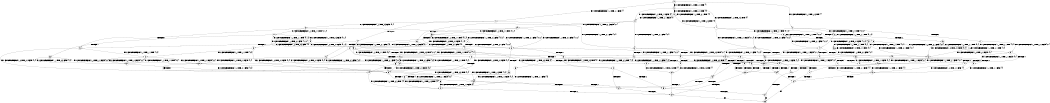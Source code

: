 digraph BCG {
size = "7, 10.5";
center = TRUE;
node [shape = circle];
0 [peripheries = 2];
0 -> 1 [label = "EX !1 !ATOMIC_EXCH_BRANCH (1, +1, TRUE, +1, 1, FALSE) !{}"];
0 -> 2 [label = "EX !2 !ATOMIC_EXCH_BRANCH (1, +1, TRUE, +0, 3, TRUE) !{}"];
0 -> 3 [label = "EX !0 !ATOMIC_EXCH_BRANCH (1, +0, TRUE, +0, 1, TRUE) !{}"];
1 -> 4 [label = "TERMINATE !1"];
1 -> 5 [label = "EX !2 !ATOMIC_EXCH_BRANCH (1, +1, TRUE, +0, 3, FALSE) !{0, 1}"];
1 -> 6 [label = "EX !0 !ATOMIC_EXCH_BRANCH (1, +0, TRUE, +0, 1, FALSE) !{0, 1}"];
2 -> 7 [label = "TERMINATE !2"];
2 -> 8 [label = "EX !1 !ATOMIC_EXCH_BRANCH (1, +1, TRUE, +1, 1, TRUE) !{0, 1, 2}"];
2 -> 9 [label = "EX !0 !ATOMIC_EXCH_BRANCH (1, +0, TRUE, +0, 1, FALSE) !{0, 1, 2}"];
3 -> 10 [label = "EX !1 !ATOMIC_EXCH_BRANCH (1, +1, TRUE, +1, 1, FALSE) !{0}"];
3 -> 11 [label = "EX !2 !ATOMIC_EXCH_BRANCH (1, +1, TRUE, +0, 3, TRUE) !{0}"];
3 -> 12 [label = "EX !0 !ATOMIC_EXCH_BRANCH (1, +0, TRUE, +0, 1, TRUE) !{0}"];
4 -> 13 [label = "EX !2 !ATOMIC_EXCH_BRANCH (1, +1, TRUE, +0, 3, FALSE) !{0}"];
4 -> 14 [label = "EX !0 !ATOMIC_EXCH_BRANCH (1, +0, TRUE, +0, 1, FALSE) !{0}"];
5 -> 15 [label = "TERMINATE !1"];
5 -> 16 [label = "EX !0 !ATOMIC_EXCH_BRANCH (1, +0, TRUE, +0, 1, FALSE) !{0, 1, 2}"];
5 -> 17 [label = "EX !2 !ATOMIC_EXCH_BRANCH (1, +1, TRUE, +1, 1, TRUE) !{0, 1, 2}"];
6 -> 18 [label = "TERMINATE !1"];
6 -> 19 [label = "TERMINATE !0"];
6 -> 20 [label = "EX !2 !ATOMIC_EXCH_BRANCH (1, +1, TRUE, +0, 3, TRUE) !{0, 1}"];
7 -> 21 [label = "EX !1 !ATOMIC_EXCH_BRANCH (1, +1, TRUE, +1, 1, TRUE) !{0, 1}"];
7 -> 22 [label = "EX !0 !ATOMIC_EXCH_BRANCH (1, +0, TRUE, +0, 1, FALSE) !{0, 1}"];
8 -> 23 [label = "TERMINATE !2"];
8 -> 24 [label = "EX !0 !ATOMIC_EXCH_BRANCH (1, +0, TRUE, +0, 1, FALSE) !{0, 1, 2}"];
8 -> 8 [label = "EX !1 !ATOMIC_EXCH_BRANCH (1, +1, TRUE, +1, 1, TRUE) !{0, 1, 2}"];
9 -> 25 [label = "TERMINATE !2"];
9 -> 26 [label = "TERMINATE !0"];
9 -> 27 [label = "EX !1 !ATOMIC_EXCH_BRANCH (1, +1, TRUE, +1, 1, FALSE) !{0, 1, 2}"];
10 -> 28 [label = "TERMINATE !1"];
10 -> 29 [label = "EX !2 !ATOMIC_EXCH_BRANCH (1, +1, TRUE, +0, 3, FALSE) !{0, 1}"];
10 -> 6 [label = "EX !0 !ATOMIC_EXCH_BRANCH (1, +0, TRUE, +0, 1, FALSE) !{0, 1}"];
11 -> 30 [label = "TERMINATE !2"];
11 -> 31 [label = "EX !1 !ATOMIC_EXCH_BRANCH (1, +1, TRUE, +1, 1, TRUE) !{0, 1, 2}"];
11 -> 9 [label = "EX !0 !ATOMIC_EXCH_BRANCH (1, +0, TRUE, +0, 1, FALSE) !{0, 1, 2}"];
12 -> 10 [label = "EX !1 !ATOMIC_EXCH_BRANCH (1, +1, TRUE, +1, 1, FALSE) !{0}"];
12 -> 11 [label = "EX !2 !ATOMIC_EXCH_BRANCH (1, +1, TRUE, +0, 3, TRUE) !{0}"];
12 -> 12 [label = "EX !0 !ATOMIC_EXCH_BRANCH (1, +0, TRUE, +0, 1, TRUE) !{0}"];
13 -> 32 [label = "EX !0 !ATOMIC_EXCH_BRANCH (1, +0, TRUE, +0, 1, FALSE) !{0, 2}"];
13 -> 33 [label = "EX !2 !ATOMIC_EXCH_BRANCH (1, +1, TRUE, +1, 1, TRUE) !{0, 2}"];
14 -> 34 [label = "TERMINATE !0"];
14 -> 35 [label = "EX !2 !ATOMIC_EXCH_BRANCH (1, +1, TRUE, +0, 3, TRUE) !{0}"];
15 -> 32 [label = "EX !0 !ATOMIC_EXCH_BRANCH (1, +0, TRUE, +0, 1, FALSE) !{0, 2}"];
15 -> 33 [label = "EX !2 !ATOMIC_EXCH_BRANCH (1, +1, TRUE, +1, 1, TRUE) !{0, 2}"];
16 -> 36 [label = "TERMINATE !1"];
16 -> 37 [label = "TERMINATE !0"];
16 -> 27 [label = "EX !2 !ATOMIC_EXCH_BRANCH (1, +1, TRUE, +1, 1, FALSE) !{0, 1, 2}"];
17 -> 38 [label = "TERMINATE !1"];
17 -> 39 [label = "EX !0 !ATOMIC_EXCH_BRANCH (1, +0, TRUE, +0, 1, FALSE) !{0, 1, 2}"];
17 -> 40 [label = "EX !2 !ATOMIC_EXCH_BRANCH (1, +1, TRUE, +0, 3, FALSE) !{0, 1, 2}"];
18 -> 34 [label = "TERMINATE !0"];
18 -> 35 [label = "EX !2 !ATOMIC_EXCH_BRANCH (1, +1, TRUE, +0, 3, TRUE) !{0}"];
19 -> 41 [label = "TERMINATE !1"];
19 -> 42 [label = "EX !2 !ATOMIC_EXCH_BRANCH (1, +1, TRUE, +0, 3, TRUE) !{1}"];
20 -> 43 [label = "TERMINATE !1"];
20 -> 44 [label = "TERMINATE !2"];
20 -> 45 [label = "TERMINATE !0"];
21 -> 46 [label = "EX !0 !ATOMIC_EXCH_BRANCH (1, +0, TRUE, +0, 1, FALSE) !{0, 1}"];
21 -> 21 [label = "EX !1 !ATOMIC_EXCH_BRANCH (1, +1, TRUE, +1, 1, TRUE) !{0, 1}"];
22 -> 47 [label = "TERMINATE !0"];
22 -> 48 [label = "EX !1 !ATOMIC_EXCH_BRANCH (1, +1, TRUE, +1, 1, FALSE) !{0, 1}"];
23 -> 46 [label = "EX !0 !ATOMIC_EXCH_BRANCH (1, +0, TRUE, +0, 1, FALSE) !{0, 1}"];
23 -> 21 [label = "EX !1 !ATOMIC_EXCH_BRANCH (1, +1, TRUE, +1, 1, TRUE) !{0, 1}"];
24 -> 49 [label = "TERMINATE !2"];
24 -> 50 [label = "TERMINATE !0"];
24 -> 27 [label = "EX !1 !ATOMIC_EXCH_BRANCH (1, +1, TRUE, +1, 1, FALSE) !{0, 1, 2}"];
25 -> 47 [label = "TERMINATE !0"];
25 -> 48 [label = "EX !1 !ATOMIC_EXCH_BRANCH (1, +1, TRUE, +1, 1, FALSE) !{0, 1}"];
26 -> 51 [label = "TERMINATE !2"];
26 -> 52 [label = "EX !1 !ATOMIC_EXCH_BRANCH (1, +1, TRUE, +1, 1, FALSE) !{1, 2}"];
27 -> 43 [label = "TERMINATE !1"];
27 -> 44 [label = "TERMINATE !2"];
27 -> 45 [label = "TERMINATE !0"];
28 -> 53 [label = "EX !2 !ATOMIC_EXCH_BRANCH (1, +1, TRUE, +0, 3, FALSE) !{0}"];
28 -> 14 [label = "EX !0 !ATOMIC_EXCH_BRANCH (1, +0, TRUE, +0, 1, FALSE) !{0}"];
29 -> 54 [label = "TERMINATE !1"];
29 -> 55 [label = "EX !2 !ATOMIC_EXCH_BRANCH (1, +1, TRUE, +1, 1, TRUE) !{0, 1, 2}"];
29 -> 16 [label = "EX !0 !ATOMIC_EXCH_BRANCH (1, +0, TRUE, +0, 1, FALSE) !{0, 1, 2}"];
30 -> 56 [label = "EX !1 !ATOMIC_EXCH_BRANCH (1, +1, TRUE, +1, 1, TRUE) !{0, 1}"];
30 -> 22 [label = "EX !0 !ATOMIC_EXCH_BRANCH (1, +0, TRUE, +0, 1, FALSE) !{0, 1}"];
31 -> 57 [label = "TERMINATE !2"];
31 -> 31 [label = "EX !1 !ATOMIC_EXCH_BRANCH (1, +1, TRUE, +1, 1, TRUE) !{0, 1, 2}"];
31 -> 24 [label = "EX !0 !ATOMIC_EXCH_BRANCH (1, +0, TRUE, +0, 1, FALSE) !{0, 1, 2}"];
32 -> 58 [label = "TERMINATE !0"];
32 -> 59 [label = "EX !2 !ATOMIC_EXCH_BRANCH (1, +1, TRUE, +1, 1, FALSE) !{0, 2}"];
33 -> 60 [label = "EX !0 !ATOMIC_EXCH_BRANCH (1, +0, TRUE, +0, 1, FALSE) !{0, 2}"];
33 -> 61 [label = "EX !2 !ATOMIC_EXCH_BRANCH (1, +1, TRUE, +0, 3, FALSE) !{0, 2}"];
34 -> 62 [label = "EX !2 !ATOMIC_EXCH_BRANCH (1, +1, TRUE, +0, 3, TRUE) !{}"];
35 -> 63 [label = "TERMINATE !2"];
35 -> 64 [label = "TERMINATE !0"];
36 -> 58 [label = "TERMINATE !0"];
36 -> 59 [label = "EX !2 !ATOMIC_EXCH_BRANCH (1, +1, TRUE, +1, 1, FALSE) !{0, 2}"];
37 -> 65 [label = "TERMINATE !1"];
37 -> 52 [label = "EX !2 !ATOMIC_EXCH_BRANCH (1, +1, TRUE, +1, 1, FALSE) !{1, 2}"];
38 -> 60 [label = "EX !0 !ATOMIC_EXCH_BRANCH (1, +0, TRUE, +0, 1, FALSE) !{0, 2}"];
38 -> 61 [label = "EX !2 !ATOMIC_EXCH_BRANCH (1, +1, TRUE, +0, 3, FALSE) !{0, 2}"];
39 -> 66 [label = "TERMINATE !1"];
39 -> 67 [label = "TERMINATE !0"];
39 -> 27 [label = "EX !2 !ATOMIC_EXCH_BRANCH (1, +1, TRUE, +0, 3, TRUE) !{0, 1, 2}"];
40 -> 15 [label = "TERMINATE !1"];
40 -> 16 [label = "EX !0 !ATOMIC_EXCH_BRANCH (1, +0, TRUE, +0, 1, FALSE) !{0, 1, 2}"];
40 -> 17 [label = "EX !2 !ATOMIC_EXCH_BRANCH (1, +1, TRUE, +1, 1, TRUE) !{0, 1, 2}"];
41 -> 62 [label = "EX !2 !ATOMIC_EXCH_BRANCH (1, +1, TRUE, +0, 3, TRUE) !{}"];
42 -> 68 [label = "TERMINATE !1"];
42 -> 69 [label = "TERMINATE !2"];
43 -> 63 [label = "TERMINATE !2"];
43 -> 64 [label = "TERMINATE !0"];
44 -> 70 [label = "TERMINATE !1"];
44 -> 71 [label = "TERMINATE !0"];
45 -> 68 [label = "TERMINATE !1"];
45 -> 69 [label = "TERMINATE !2"];
46 -> 72 [label = "TERMINATE !0"];
46 -> 48 [label = "EX !1 !ATOMIC_EXCH_BRANCH (1, +1, TRUE, +1, 1, FALSE) !{0, 1}"];
47 -> 73 [label = "EX !1 !ATOMIC_EXCH_BRANCH (1, +1, TRUE, +1, 1, FALSE) !{1}"];
48 -> 70 [label = "TERMINATE !1"];
48 -> 71 [label = "TERMINATE !0"];
49 -> 72 [label = "TERMINATE !0"];
49 -> 48 [label = "EX !1 !ATOMIC_EXCH_BRANCH (1, +1, TRUE, +1, 1, FALSE) !{0, 1}"];
50 -> 74 [label = "TERMINATE !2"];
50 -> 52 [label = "EX !1 !ATOMIC_EXCH_BRANCH (1, +1, TRUE, +1, 1, FALSE) !{1, 2}"];
51 -> 73 [label = "EX !1 !ATOMIC_EXCH_BRANCH (1, +1, TRUE, +1, 1, FALSE) !{1}"];
52 -> 68 [label = "TERMINATE !1"];
52 -> 69 [label = "TERMINATE !2"];
53 -> 75 [label = "EX !2 !ATOMIC_EXCH_BRANCH (1, +1, TRUE, +1, 1, TRUE) !{0, 2}"];
53 -> 32 [label = "EX !0 !ATOMIC_EXCH_BRANCH (1, +0, TRUE, +0, 1, FALSE) !{0, 2}"];
54 -> 75 [label = "EX !2 !ATOMIC_EXCH_BRANCH (1, +1, TRUE, +1, 1, TRUE) !{0, 2}"];
54 -> 32 [label = "EX !0 !ATOMIC_EXCH_BRANCH (1, +0, TRUE, +0, 1, FALSE) !{0, 2}"];
55 -> 76 [label = "TERMINATE !1"];
55 -> 77 [label = "EX !2 !ATOMIC_EXCH_BRANCH (1, +1, TRUE, +0, 3, FALSE) !{0, 1, 2}"];
55 -> 39 [label = "EX !0 !ATOMIC_EXCH_BRANCH (1, +0, TRUE, +0, 1, FALSE) !{0, 1, 2}"];
56 -> 56 [label = "EX !1 !ATOMIC_EXCH_BRANCH (1, +1, TRUE, +1, 1, TRUE) !{0, 1}"];
56 -> 46 [label = "EX !0 !ATOMIC_EXCH_BRANCH (1, +0, TRUE, +0, 1, FALSE) !{0, 1}"];
57 -> 56 [label = "EX !1 !ATOMIC_EXCH_BRANCH (1, +1, TRUE, +1, 1, TRUE) !{0, 1}"];
57 -> 46 [label = "EX !0 !ATOMIC_EXCH_BRANCH (1, +0, TRUE, +0, 1, FALSE) !{0, 1}"];
58 -> 78 [label = "EX !2 !ATOMIC_EXCH_BRANCH (1, +1, TRUE, +1, 1, FALSE) !{2}"];
59 -> 63 [label = "TERMINATE !2"];
59 -> 64 [label = "TERMINATE !0"];
60 -> 79 [label = "TERMINATE !0"];
60 -> 59 [label = "EX !2 !ATOMIC_EXCH_BRANCH (1, +1, TRUE, +0, 3, TRUE) !{0, 2}"];
61 -> 32 [label = "EX !0 !ATOMIC_EXCH_BRANCH (1, +0, TRUE, +0, 1, FALSE) !{0, 2}"];
61 -> 33 [label = "EX !2 !ATOMIC_EXCH_BRANCH (1, +1, TRUE, +1, 1, TRUE) !{0, 2}"];
62 -> 80 [label = "TERMINATE !2"];
63 -> 81 [label = "TERMINATE !0"];
64 -> 80 [label = "TERMINATE !2"];
65 -> 78 [label = "EX !2 !ATOMIC_EXCH_BRANCH (1, +1, TRUE, +1, 1, FALSE) !{2}"];
66 -> 79 [label = "TERMINATE !0"];
66 -> 59 [label = "EX !2 !ATOMIC_EXCH_BRANCH (1, +1, TRUE, +0, 3, TRUE) !{0, 2}"];
67 -> 82 [label = "TERMINATE !1"];
67 -> 52 [label = "EX !2 !ATOMIC_EXCH_BRANCH (1, +1, TRUE, +0, 3, TRUE) !{1, 2}"];
68 -> 80 [label = "TERMINATE !2"];
69 -> 83 [label = "TERMINATE !1"];
70 -> 81 [label = "TERMINATE !0"];
71 -> 83 [label = "TERMINATE !1"];
72 -> 73 [label = "EX !1 !ATOMIC_EXCH_BRANCH (1, +1, TRUE, +1, 1, FALSE) !{1}"];
73 -> 83 [label = "TERMINATE !1"];
74 -> 73 [label = "EX !1 !ATOMIC_EXCH_BRANCH (1, +1, TRUE, +1, 1, FALSE) !{1}"];
75 -> 84 [label = "EX !2 !ATOMIC_EXCH_BRANCH (1, +1, TRUE, +0, 3, FALSE) !{0, 2}"];
75 -> 60 [label = "EX !0 !ATOMIC_EXCH_BRANCH (1, +0, TRUE, +0, 1, FALSE) !{0, 2}"];
76 -> 84 [label = "EX !2 !ATOMIC_EXCH_BRANCH (1, +1, TRUE, +0, 3, FALSE) !{0, 2}"];
76 -> 60 [label = "EX !0 !ATOMIC_EXCH_BRANCH (1, +0, TRUE, +0, 1, FALSE) !{0, 2}"];
77 -> 54 [label = "TERMINATE !1"];
77 -> 55 [label = "EX !2 !ATOMIC_EXCH_BRANCH (1, +1, TRUE, +1, 1, TRUE) !{0, 1, 2}"];
77 -> 16 [label = "EX !0 !ATOMIC_EXCH_BRANCH (1, +0, TRUE, +0, 1, FALSE) !{0, 1, 2}"];
78 -> 80 [label = "TERMINATE !2"];
79 -> 78 [label = "EX !2 !ATOMIC_EXCH_BRANCH (1, +1, TRUE, +0, 3, TRUE) !{2}"];
80 -> 85 [label = "exit"];
81 -> 85 [label = "exit"];
82 -> 78 [label = "EX !2 !ATOMIC_EXCH_BRANCH (1, +1, TRUE, +0, 3, TRUE) !{2}"];
83 -> 85 [label = "exit"];
84 -> 75 [label = "EX !2 !ATOMIC_EXCH_BRANCH (1, +1, TRUE, +1, 1, TRUE) !{0, 2}"];
84 -> 32 [label = "EX !0 !ATOMIC_EXCH_BRANCH (1, +0, TRUE, +0, 1, FALSE) !{0, 2}"];
}

